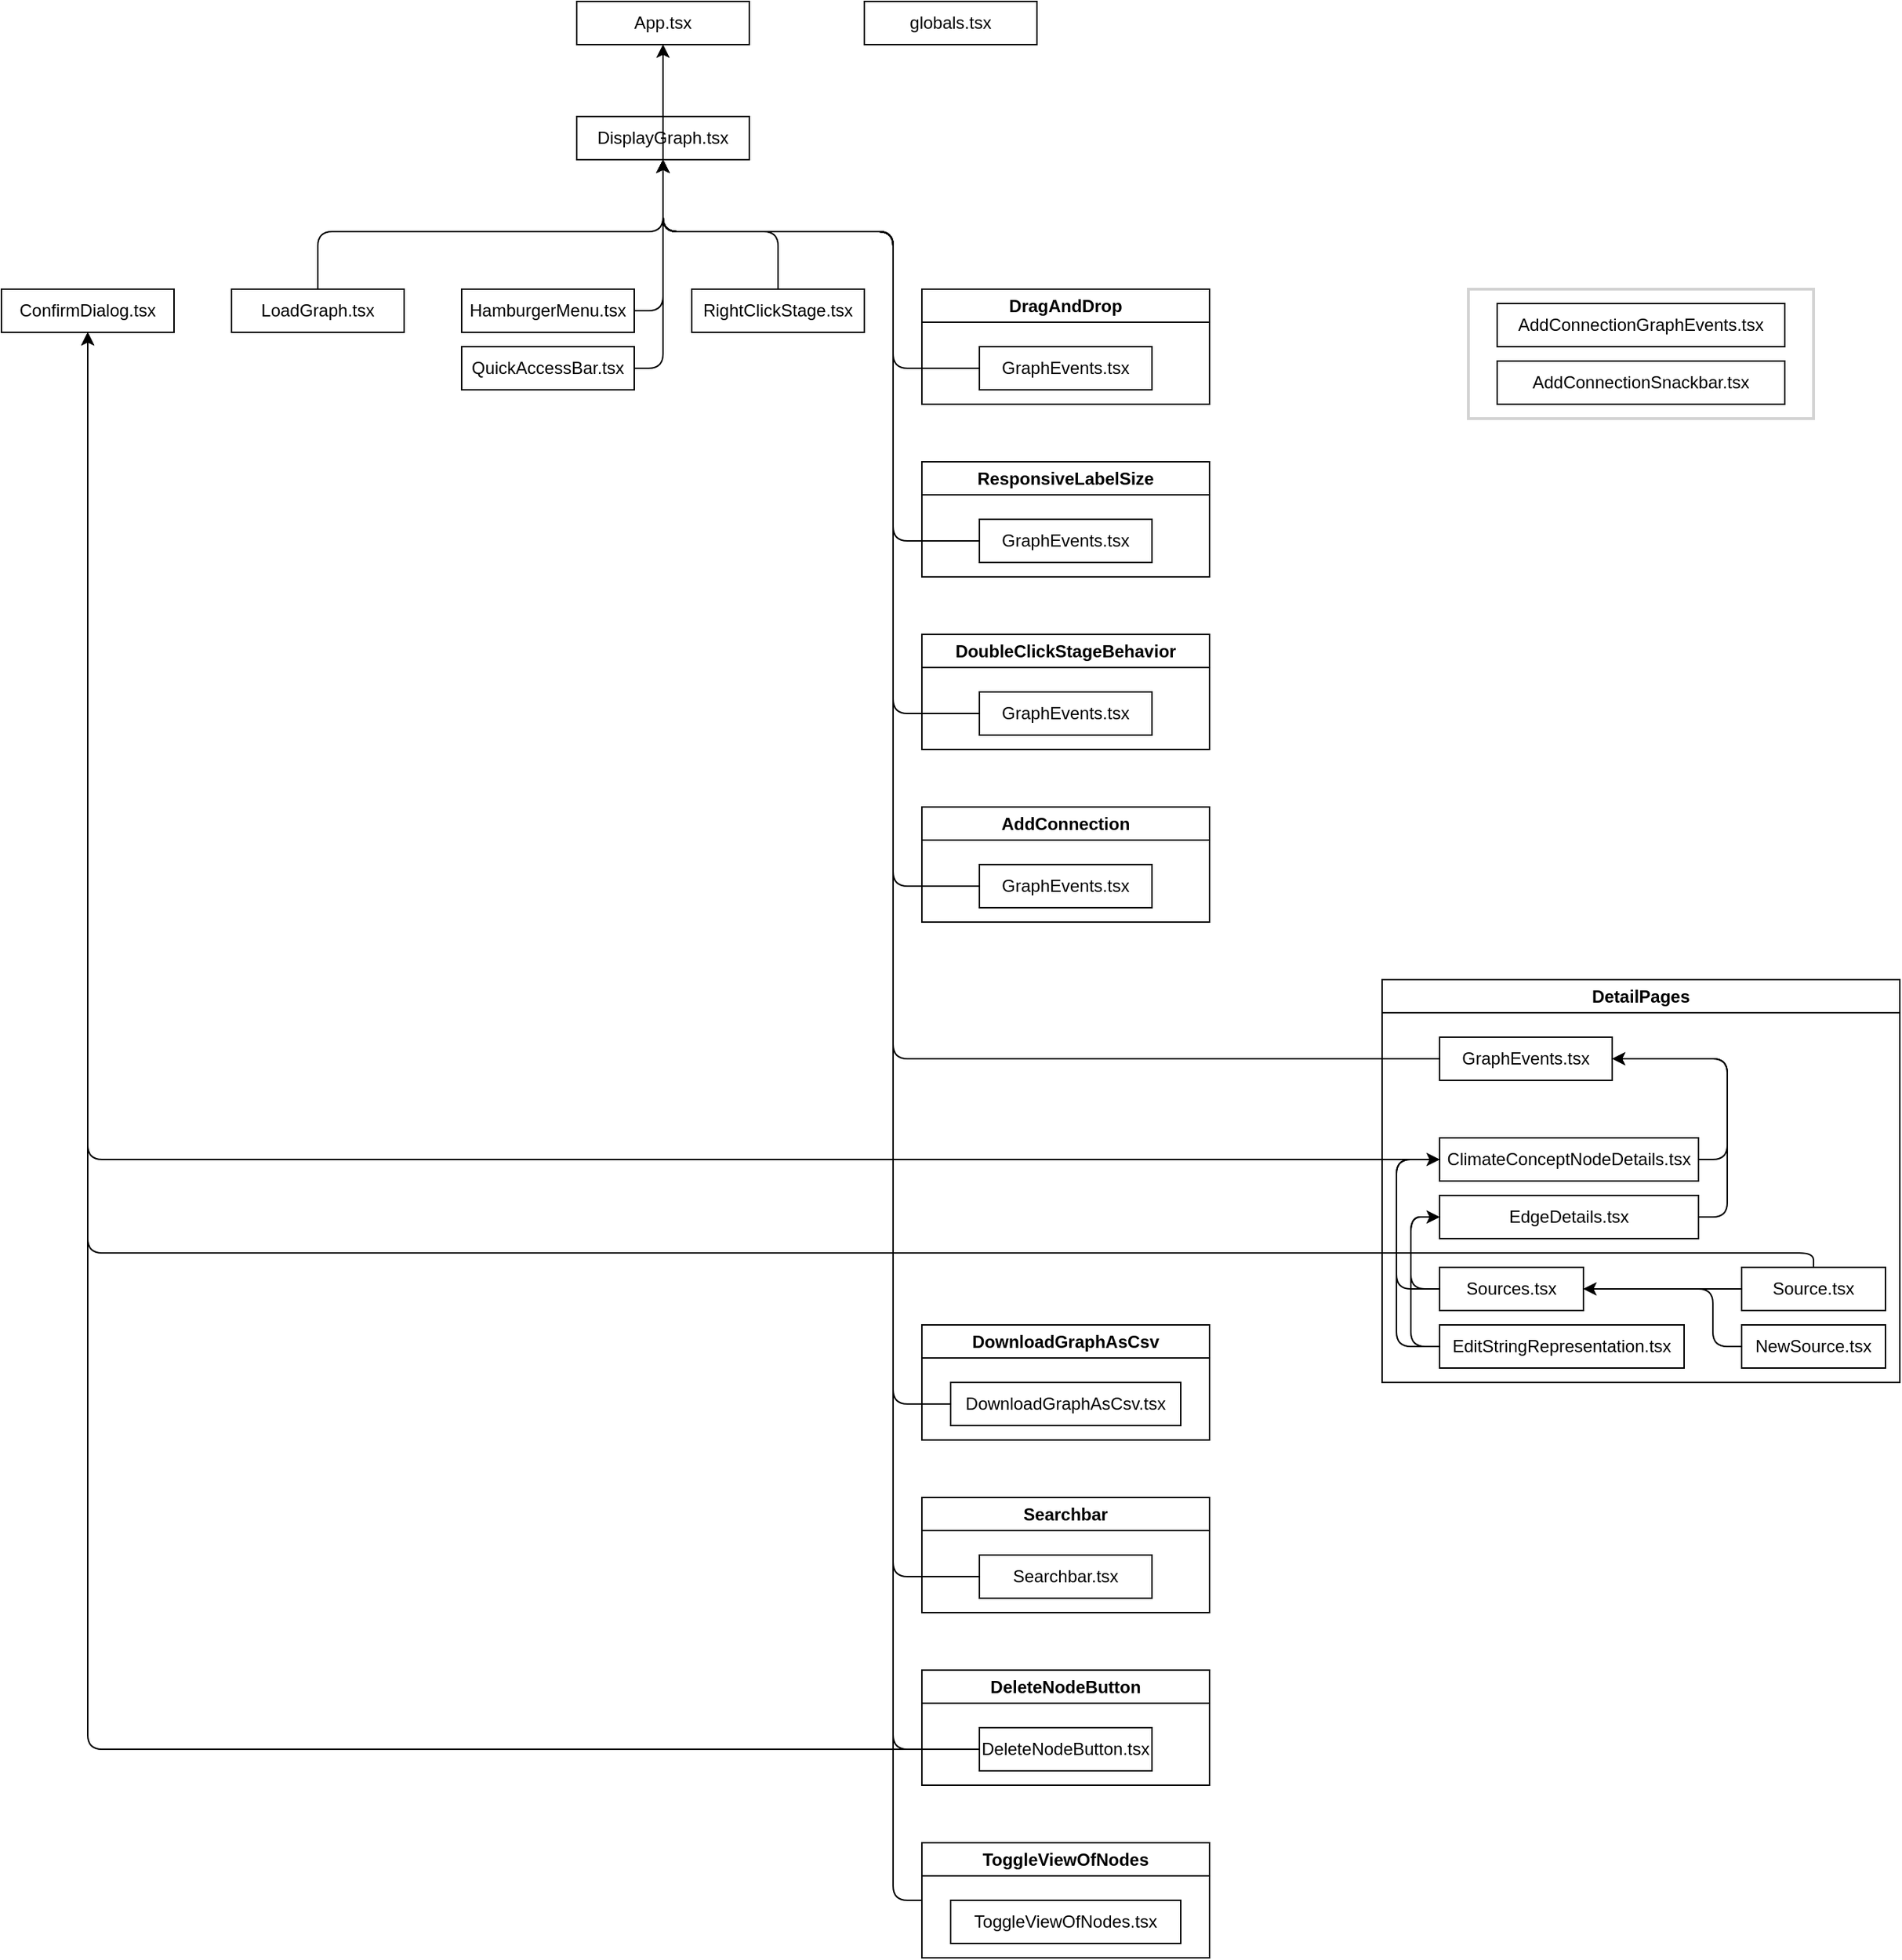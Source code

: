 <mxfile>
    <diagram id="pEgX33JWySQ8KUy_dvhs" name="Page-1">
        <mxGraphModel dx="1528" dy="523" grid="1" gridSize="10" guides="1" tooltips="1" connect="1" arrows="1" fold="1" page="0" pageScale="1" pageWidth="827" pageHeight="1169" math="0" shadow="0">
            <root>
                <mxCell id="0"/>
                <mxCell id="1" parent="0"/>
                <mxCell id="2" value="App.tsx&lt;br&gt;" style="rounded=0;whiteSpace=wrap;html=1;" parent="1" vertex="1">
                    <mxGeometry x="360" y="200" width="120" height="30" as="geometry"/>
                </mxCell>
                <mxCell id="4" style="edgeStyle=none;html=1;" parent="1" source="3" target="2" edge="1">
                    <mxGeometry relative="1" as="geometry"/>
                </mxCell>
                <mxCell id="3" value="DisplayGraph.tsx" style="rounded=0;whiteSpace=wrap;html=1;" parent="1" vertex="1">
                    <mxGeometry x="360" y="280" width="120" height="30" as="geometry"/>
                </mxCell>
                <mxCell id="13" style="edgeStyle=orthogonalEdgeStyle;html=1;" parent="1" source="5" target="3" edge="1">
                    <mxGeometry relative="1" as="geometry">
                        <Array as="points">
                            <mxPoint x="180" y="360"/>
                            <mxPoint x="420" y="360"/>
                        </Array>
                    </mxGeometry>
                </mxCell>
                <mxCell id="5" value="LoadGraph.tsx" style="rounded=0;whiteSpace=wrap;html=1;" parent="1" vertex="1">
                    <mxGeometry x="120" y="400" width="120" height="30" as="geometry"/>
                </mxCell>
                <mxCell id="14" style="edgeStyle=orthogonalEdgeStyle;html=1;" parent="1" source="6" target="3" edge="1">
                    <mxGeometry relative="1" as="geometry">
                        <Array as="points">
                            <mxPoint x="420" y="415"/>
                        </Array>
                    </mxGeometry>
                </mxCell>
                <mxCell id="6" value="HamburgerMenu.tsx" style="rounded=0;whiteSpace=wrap;html=1;" parent="1" vertex="1">
                    <mxGeometry x="280" y="400" width="120" height="30" as="geometry"/>
                </mxCell>
                <mxCell id="15" style="edgeStyle=orthogonalEdgeStyle;html=1;" parent="1" source="7" target="3" edge="1">
                    <mxGeometry relative="1" as="geometry">
                        <Array as="points">
                            <mxPoint x="420" y="455"/>
                        </Array>
                    </mxGeometry>
                </mxCell>
                <mxCell id="7" value="QuickAccessBar.tsx" style="rounded=0;whiteSpace=wrap;html=1;" parent="1" vertex="1">
                    <mxGeometry x="280" y="440" width="120" height="30" as="geometry"/>
                </mxCell>
                <mxCell id="16" style="edgeStyle=orthogonalEdgeStyle;html=1;" parent="1" source="8" target="3" edge="1">
                    <mxGeometry relative="1" as="geometry">
                        <Array as="points">
                            <mxPoint x="500" y="360"/>
                            <mxPoint x="420" y="360"/>
                        </Array>
                    </mxGeometry>
                </mxCell>
                <mxCell id="8" value="RightClickStage.tsx" style="rounded=0;whiteSpace=wrap;html=1;" parent="1" vertex="1">
                    <mxGeometry x="440" y="400" width="120" height="30" as="geometry"/>
                </mxCell>
                <mxCell id="17" style="edgeStyle=orthogonalEdgeStyle;html=1;" parent="1" source="11" target="3" edge="1">
                    <mxGeometry relative="1" as="geometry">
                        <Array as="points">
                            <mxPoint x="580" y="455"/>
                            <mxPoint x="580" y="360"/>
                            <mxPoint x="420" y="360"/>
                        </Array>
                    </mxGeometry>
                </mxCell>
                <mxCell id="12" value="DragAndDrop" style="swimlane;whiteSpace=wrap;html=1;" parent="1" vertex="1">
                    <mxGeometry x="600" y="400" width="200" height="80" as="geometry"/>
                </mxCell>
                <mxCell id="11" value="GraphEvents.tsx" style="rounded=0;whiteSpace=wrap;html=1;" parent="12" vertex="1">
                    <mxGeometry x="40" y="40" width="120" height="30" as="geometry"/>
                </mxCell>
                <mxCell id="21" style="edgeStyle=orthogonalEdgeStyle;html=1;entryX=0.5;entryY=1;entryDx=0;entryDy=0;" parent="1" source="20" target="3" edge="1">
                    <mxGeometry relative="1" as="geometry">
                        <Array as="points">
                            <mxPoint x="580" y="575"/>
                            <mxPoint x="580" y="360"/>
                            <mxPoint x="420" y="360"/>
                        </Array>
                    </mxGeometry>
                </mxCell>
                <mxCell id="19" value="ResponsiveLabelSize" style="swimlane;whiteSpace=wrap;html=1;" parent="1" vertex="1">
                    <mxGeometry x="600" y="520" width="200" height="80" as="geometry"/>
                </mxCell>
                <mxCell id="20" value="GraphEvents.tsx" style="rounded=0;whiteSpace=wrap;html=1;" parent="19" vertex="1">
                    <mxGeometry x="40" y="40" width="120" height="30" as="geometry"/>
                </mxCell>
                <mxCell id="24" style="edgeStyle=orthogonalEdgeStyle;html=1;" parent="1" source="23" target="3" edge="1">
                    <mxGeometry relative="1" as="geometry">
                        <Array as="points">
                            <mxPoint x="580" y="695"/>
                            <mxPoint x="580" y="360"/>
                            <mxPoint x="420" y="360"/>
                        </Array>
                    </mxGeometry>
                </mxCell>
                <mxCell id="22" value="DoubleClickStageBehavior" style="swimlane;whiteSpace=wrap;html=1;" parent="1" vertex="1">
                    <mxGeometry x="600" y="640" width="200" height="80" as="geometry"/>
                </mxCell>
                <mxCell id="23" value="GraphEvents.tsx" style="rounded=0;whiteSpace=wrap;html=1;" parent="22" vertex="1">
                    <mxGeometry x="40" y="40" width="120" height="30" as="geometry"/>
                </mxCell>
                <mxCell id="25" value="AddConnection" style="swimlane;whiteSpace=wrap;html=1;" parent="1" vertex="1">
                    <mxGeometry x="600" y="760" width="200" height="80" as="geometry"/>
                </mxCell>
                <mxCell id="26" value="GraphEvents.tsx" style="rounded=0;whiteSpace=wrap;html=1;" parent="25" vertex="1">
                    <mxGeometry x="40" y="40" width="120" height="30" as="geometry"/>
                </mxCell>
                <mxCell id="27" style="edgeStyle=orthogonalEdgeStyle;html=1;" parent="1" source="26" target="3" edge="1">
                    <mxGeometry relative="1" as="geometry">
                        <Array as="points">
                            <mxPoint x="580" y="815"/>
                            <mxPoint x="580" y="360"/>
                            <mxPoint x="420" y="360"/>
                        </Array>
                    </mxGeometry>
                </mxCell>
                <mxCell id="28" value="globals.tsx" style="rounded=0;whiteSpace=wrap;html=1;" parent="1" vertex="1">
                    <mxGeometry x="560" y="200" width="120" height="30" as="geometry"/>
                </mxCell>
                <mxCell id="31" value="DetailPages" style="swimlane;whiteSpace=wrap;html=1;" parent="1" vertex="1">
                    <mxGeometry x="920" y="880" width="360" height="280" as="geometry"/>
                </mxCell>
                <mxCell id="32" value="GraphEvents.tsx" style="rounded=0;whiteSpace=wrap;html=1;" parent="31" vertex="1">
                    <mxGeometry x="40" y="40" width="120" height="30" as="geometry"/>
                </mxCell>
                <mxCell id="54" style="edgeStyle=orthogonalEdgeStyle;html=1;" parent="31" source="52" target="32" edge="1">
                    <mxGeometry relative="1" as="geometry">
                        <Array as="points">
                            <mxPoint x="240" y="125"/>
                            <mxPoint x="240" y="55"/>
                        </Array>
                    </mxGeometry>
                </mxCell>
                <mxCell id="52" value="ClimateConceptNodeDetails.tsx" style="rounded=0;whiteSpace=wrap;html=1;" parent="31" vertex="1">
                    <mxGeometry x="40" y="110" width="180" height="30" as="geometry"/>
                </mxCell>
                <mxCell id="55" style="edgeStyle=orthogonalEdgeStyle;html=1;" parent="31" source="53" target="32" edge="1">
                    <mxGeometry relative="1" as="geometry">
                        <Array as="points">
                            <mxPoint x="240" y="165"/>
                            <mxPoint x="240" y="55"/>
                        </Array>
                    </mxGeometry>
                </mxCell>
                <mxCell id="53" value="EdgeDetails.tsx" style="rounded=0;whiteSpace=wrap;html=1;" parent="31" vertex="1">
                    <mxGeometry x="40" y="150" width="180" height="30" as="geometry"/>
                </mxCell>
                <mxCell id="58" style="edgeStyle=orthogonalEdgeStyle;html=1;" parent="31" source="56" target="52" edge="1">
                    <mxGeometry relative="1" as="geometry">
                        <Array as="points">
                            <mxPoint x="10" y="215"/>
                            <mxPoint x="10" y="125"/>
                        </Array>
                    </mxGeometry>
                </mxCell>
                <mxCell id="60" style="edgeStyle=orthogonalEdgeStyle;html=1;" parent="31" source="56" target="53" edge="1">
                    <mxGeometry relative="1" as="geometry">
                        <Array as="points">
                            <mxPoint x="20" y="215"/>
                            <mxPoint x="20" y="165"/>
                        </Array>
                    </mxGeometry>
                </mxCell>
                <mxCell id="56" value="Sources.tsx" style="rounded=0;whiteSpace=wrap;html=1;" parent="31" vertex="1">
                    <mxGeometry x="40" y="200" width="100" height="30" as="geometry"/>
                </mxCell>
                <mxCell id="59" style="edgeStyle=orthogonalEdgeStyle;html=1;" parent="31" source="57" target="52" edge="1">
                    <mxGeometry relative="1" as="geometry">
                        <Array as="points">
                            <mxPoint x="10" y="255"/>
                            <mxPoint x="10" y="125"/>
                        </Array>
                    </mxGeometry>
                </mxCell>
                <mxCell id="61" style="edgeStyle=orthogonalEdgeStyle;html=1;" parent="31" source="57" target="53" edge="1">
                    <mxGeometry relative="1" as="geometry">
                        <Array as="points">
                            <mxPoint x="20" y="255"/>
                            <mxPoint x="20" y="165"/>
                        </Array>
                    </mxGeometry>
                </mxCell>
                <mxCell id="57" value="EditStringRepresentation.tsx" style="rounded=0;whiteSpace=wrap;html=1;" parent="31" vertex="1">
                    <mxGeometry x="40" y="240" width="170" height="30" as="geometry"/>
                </mxCell>
                <mxCell id="66" style="edgeStyle=orthogonalEdgeStyle;html=1;" parent="31" source="64" target="56" edge="1">
                    <mxGeometry relative="1" as="geometry"/>
                </mxCell>
                <mxCell id="64" value="Source.tsx" style="rounded=0;whiteSpace=wrap;html=1;" parent="31" vertex="1">
                    <mxGeometry x="250" y="200" width="100" height="30" as="geometry"/>
                </mxCell>
                <mxCell id="67" style="edgeStyle=orthogonalEdgeStyle;html=1;" parent="31" source="65" target="56" edge="1">
                    <mxGeometry relative="1" as="geometry">
                        <Array as="points">
                            <mxPoint x="230" y="255"/>
                            <mxPoint x="230" y="215"/>
                        </Array>
                    </mxGeometry>
                </mxCell>
                <mxCell id="65" value="NewSource.tsx" style="rounded=0;whiteSpace=wrap;html=1;" parent="31" vertex="1">
                    <mxGeometry x="250" y="240" width="100" height="30" as="geometry"/>
                </mxCell>
                <mxCell id="33" style="edgeStyle=orthogonalEdgeStyle;html=1;" parent="1" source="32" target="3" edge="1">
                    <mxGeometry relative="1" as="geometry">
                        <Array as="points">
                            <mxPoint x="580" y="935"/>
                            <mxPoint x="580" y="360"/>
                            <mxPoint x="420" y="360"/>
                        </Array>
                    </mxGeometry>
                </mxCell>
                <mxCell id="34" value="DownloadGraphAsCsv" style="swimlane;whiteSpace=wrap;html=1;" parent="1" vertex="1">
                    <mxGeometry x="600" y="1120" width="200" height="80" as="geometry"/>
                </mxCell>
                <mxCell id="35" value="DownloadGraphAsCsv.tsx" style="rounded=0;whiteSpace=wrap;html=1;" parent="34" vertex="1">
                    <mxGeometry x="20" y="40" width="160" height="30" as="geometry"/>
                </mxCell>
                <mxCell id="36" style="edgeStyle=orthogonalEdgeStyle;html=1;" parent="1" source="35" target="3" edge="1">
                    <mxGeometry relative="1" as="geometry">
                        <Array as="points">
                            <mxPoint x="580" y="1175"/>
                            <mxPoint x="580" y="360"/>
                            <mxPoint x="420" y="360"/>
                        </Array>
                    </mxGeometry>
                </mxCell>
                <mxCell id="38" value="Searchbar" style="swimlane;whiteSpace=wrap;html=1;" parent="1" vertex="1">
                    <mxGeometry x="600" y="1240" width="200" height="80" as="geometry"/>
                </mxCell>
                <mxCell id="39" value="Searchbar.tsx" style="rounded=0;whiteSpace=wrap;html=1;" parent="38" vertex="1">
                    <mxGeometry x="40" y="40" width="120" height="30" as="geometry"/>
                </mxCell>
                <mxCell id="41" style="edgeStyle=orthogonalEdgeStyle;html=1;" parent="1" source="39" target="3" edge="1">
                    <mxGeometry relative="1" as="geometry">
                        <Array as="points">
                            <mxPoint x="580" y="1295"/>
                            <mxPoint x="580" y="360"/>
                            <mxPoint x="420" y="360"/>
                        </Array>
                    </mxGeometry>
                </mxCell>
                <mxCell id="42" value="DeleteNodeButton" style="swimlane;whiteSpace=wrap;html=1;" parent="1" vertex="1">
                    <mxGeometry x="600" y="1360" width="200" height="80" as="geometry"/>
                </mxCell>
                <mxCell id="43" value="DeleteNodeButton.tsx" style="rounded=0;whiteSpace=wrap;html=1;" parent="42" vertex="1">
                    <mxGeometry x="40" y="40" width="120" height="30" as="geometry"/>
                </mxCell>
                <mxCell id="44" value="ConfirmDialog.tsx" style="rounded=0;whiteSpace=wrap;html=1;" parent="1" vertex="1">
                    <mxGeometry x="-40" y="400" width="120" height="30" as="geometry"/>
                </mxCell>
                <mxCell id="46" style="edgeStyle=orthogonalEdgeStyle;html=1;" parent="1" source="43" target="2" edge="1">
                    <mxGeometry relative="1" as="geometry">
                        <Array as="points">
                            <mxPoint x="580" y="1415"/>
                            <mxPoint x="580" y="360"/>
                            <mxPoint x="420" y="360"/>
                        </Array>
                    </mxGeometry>
                </mxCell>
                <mxCell id="47" style="edgeStyle=orthogonalEdgeStyle;html=1;" parent="1" source="43" target="44" edge="1">
                    <mxGeometry relative="1" as="geometry"/>
                </mxCell>
                <mxCell id="51" style="edgeStyle=orthogonalEdgeStyle;html=1;" parent="1" source="48" target="3" edge="1">
                    <mxGeometry relative="1" as="geometry">
                        <Array as="points">
                            <mxPoint x="580" y="1520"/>
                            <mxPoint x="580" y="360"/>
                            <mxPoint x="420" y="360"/>
                        </Array>
                    </mxGeometry>
                </mxCell>
                <mxCell id="48" value="ToggleViewOfNodes" style="swimlane;whiteSpace=wrap;html=1;" parent="1" vertex="1">
                    <mxGeometry x="600" y="1480" width="200" height="80" as="geometry"/>
                </mxCell>
                <mxCell id="49" value="ToggleViewOfNodes.tsx" style="rounded=0;whiteSpace=wrap;html=1;" parent="48" vertex="1">
                    <mxGeometry x="20" y="40" width="160" height="30" as="geometry"/>
                </mxCell>
                <mxCell id="62" style="edgeStyle=orthogonalEdgeStyle;html=1;" parent="1" source="52" target="44" edge="1">
                    <mxGeometry relative="1" as="geometry"/>
                </mxCell>
                <mxCell id="68" style="edgeStyle=orthogonalEdgeStyle;html=1;" parent="1" source="64" target="44" edge="1">
                    <mxGeometry relative="1" as="geometry">
                        <Array as="points">
                            <mxPoint x="1220" y="1070"/>
                            <mxPoint x="20" y="1070"/>
                        </Array>
                    </mxGeometry>
                </mxCell>
                <mxCell id="72" value="AddConnectionGraphEvents.tsx" style="whiteSpace=wrap;html=1;" parent="1" vertex="1">
                    <mxGeometry x="1000" y="410" width="200" height="30" as="geometry"/>
                </mxCell>
                <mxCell id="73" value="AddConnectionSnackbar.tsx" style="whiteSpace=wrap;html=1;" parent="1" vertex="1">
                    <mxGeometry x="1000" y="450" width="200" height="30" as="geometry"/>
                </mxCell>
                <mxCell id="74" value="" style="rounded=0;whiteSpace=wrap;html=1;fillColor=none;strokeColor=#d3d3d3;strokeWidth=2;" parent="1" vertex="1">
                    <mxGeometry x="980" y="400" width="240" height="90" as="geometry"/>
                </mxCell>
            </root>
        </mxGraphModel>
    </diagram>
    <diagram id="HChM1HLw4AFHIWdMTc4-" name="Features">
        <mxGraphModel dx="1128" dy="523" grid="1" gridSize="10" guides="1" tooltips="1" connect="1" arrows="1" fold="1" page="0" pageScale="1" pageWidth="827" pageHeight="1169" math="0" shadow="0">
            <root>
                <mxCell id="0"/>
                <mxCell id="1" parent="0"/>
            </root>
        </mxGraphModel>
    </diagram>
</mxfile>